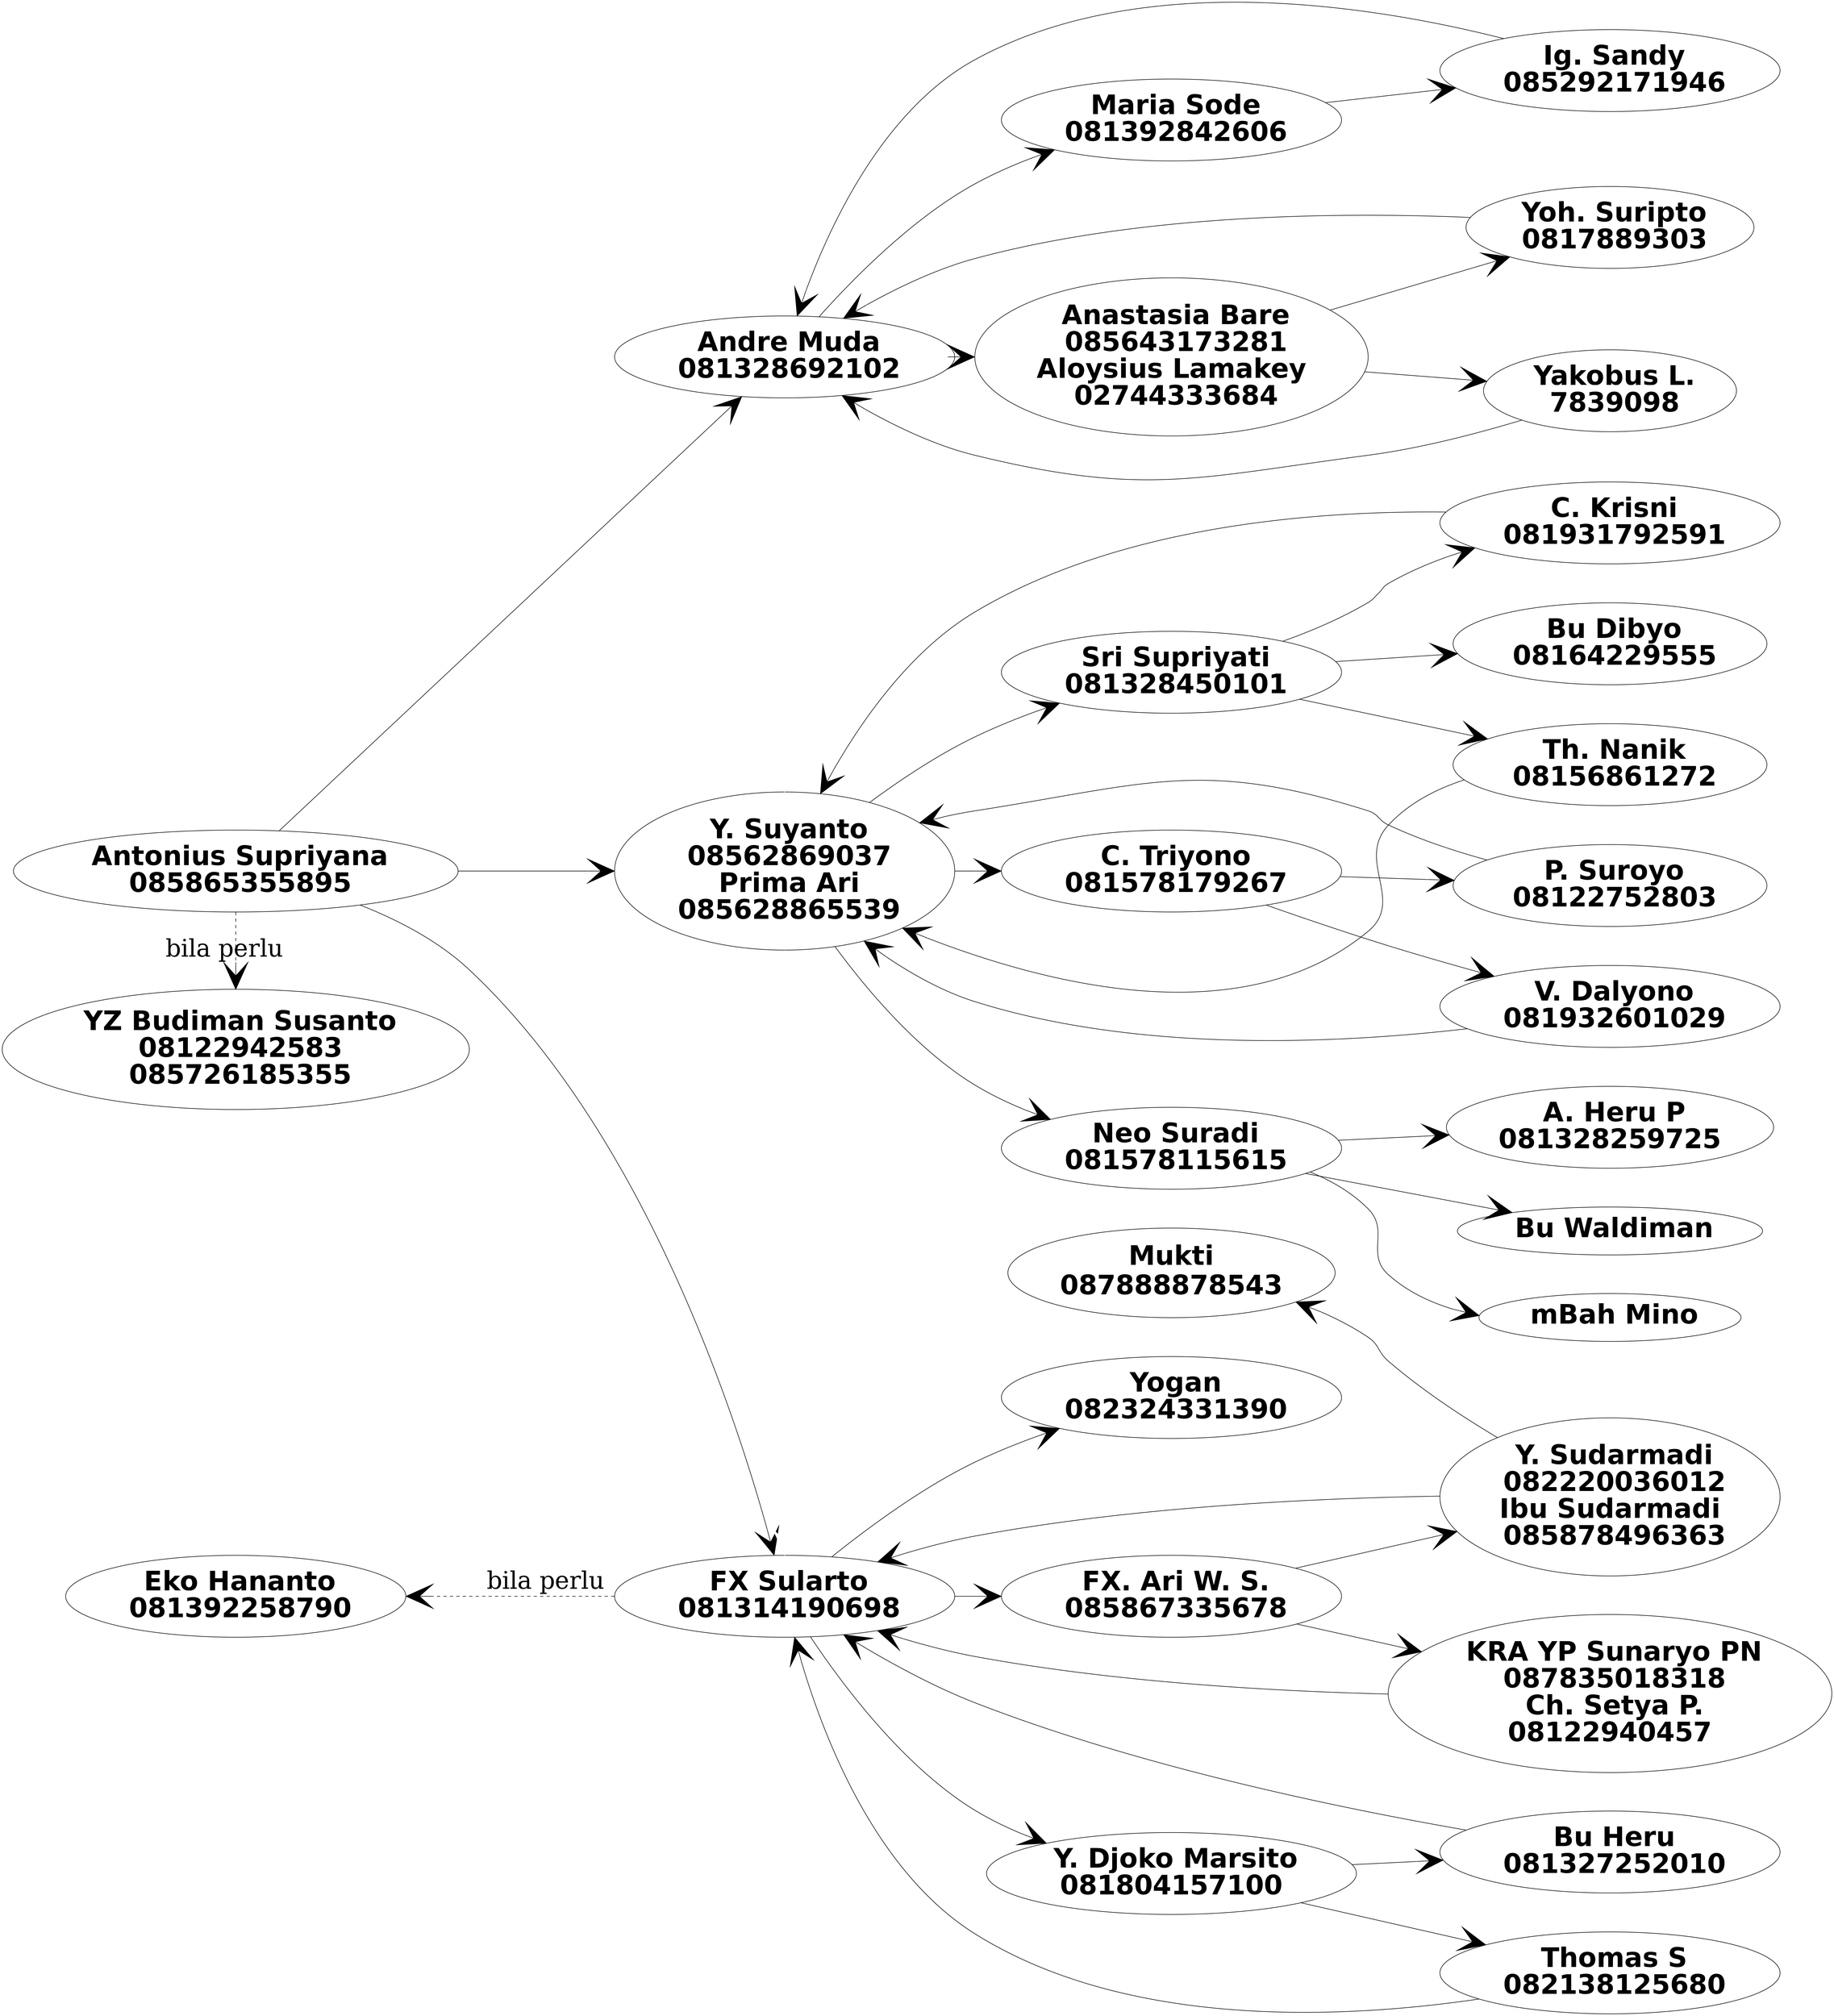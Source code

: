 digraph jarsms {
mindist=0.1; minrank=0;
margin="0 0 0 0";
overlap=false;
rankdir =LR;
nodesep = 1;
node [shape = oval, fontsize=50];
edge [fontsize = 45, arrowsize=5,  arrowhead=open];
budi [label=< <FONT FACE="helvetica-bold">YZ Budiman Susanto<br /> 08122942583<br /> 085726185355</FONT>>];
anton [label=< <FONT FACE="helvetica-bold">Antonius Supriyana<br /> 085865355895</FONT>> ,root=true];
larto [label=< <FONT FACE="helvetica-bold">FX Sularto<br /> 081314190698</FONT>> ];
andre [label=< <FONT FACE="helvetica-bold">Andre Muda<br /> 081328692102</FONT>> ];
yanto [label=< <FONT FACE="helvetica-bold">Y. Suyanto<br /> 08562869037<br /> Prima Ari<br /> 085628865539</FONT>> ];
anton -> larto ;
anton -> andre ;
anton -> budi [label=< bila perlu>, style=dashed];
anton -> yanto ;
{rank = same;
budi ; anton; hananto;}
antok [label=< <FONT FACE="helvetica-bold">FX. Ari W. S.<br /> 085867335678</FONT>> ];
hananto [label=< <FONT FACE="helvetica-bold">Eko Hananto<br /> 081392258790</FONT>> ];
yogan [label=< <FONT FACE="helvetica-bold">Yogan<br /> 082324331390</FONT>> ];
djoko [label=< <FONT FACE="helvetica-bold">Y. Djoko Marsito<br />081804157100</FONT>> ];
larto -> antok;
larto -> hananto [label=< bila perlu>,style=dashed];
larto -> yogan;
larto -> djoko;
heru [label=< <FONT FACE="helvetica-bold">Bu Heru<br /> 081327252010</FONT>> ];
thomas [label=< <FONT FACE="helvetica-bold">Thomas S<br /> 082138125680</FONT>> ];
djoko -> heru;
djoko -> thomas;
mia [label=< <FONT FACE="helvetica-bold">Maria Sode<br /> 081392842606</FONT>> ];
anas [label=< <FONT FACE="helvetica-bold">Anastasia Bare<br /> 085643173281<br />Aloysius Lamakey<br /> 02744333684</FONT>> ];
andre -> mia;
andre -> anas;
neo [label=< <FONT FACE="helvetica-bold">Neo Suradi<br /> 081578115615</FONT>> ];
pri [label=< <FONT FACE="helvetica-bold">Sri Supriyati<br /> 081328450101</FONT>> ];
triyono [label=< <FONT FACE="helvetica-bold">C. Triyono<br /> 081578179267</FONT>> ];
yanto -> neo;
yanto -> pri;
yanto -> triyono;
budib [label=< <FONT FACE="helvetica-bold">Bu Dibyo<br /> 08164229555</FONT>> ];
katrin [label=< <FONT FACE="helvetica-bold">KRA YP Sunaryo PN<br /> 087835018318<br /> Ch. Setya P.<br /> 08122940457 </FONT>> ];
darmadi [label=< <FONT FACE="helvetica-bold">Y. Sudarmadi<br /> 082220036012<br />Ibu Sudarmadi<br /> 085878496363</FONT>> ];
mukti [label=<<FONT FACE="helvetica-bold">Mukti<br />087888878543</FONT>>];
antok -> katrin;
antok -> darmadi;
darmadi -> mukti;
{rank = same; yogan ; antok;mukti ; }
{rank = same; mia ; neo;}
sandy [label=< <FONT FACE="helvetica-bold">Ig. Sandy<br /> 085292171946</FONT>> ];
mia -> sandy;
kobus [label=< <FONT FACE="helvetica-bold">Yakobus L.<br /> 7839098</FONT>> ];
ripto [label=< <FONT FACE="helvetica-bold">Yoh. Suripto<br /> 0817889303</FONT>> ];
anas -> kobus;
anas -> ripto;
waldiman [label=< <FONT FACE="helvetica-bold">Bu Waldiman</FONT>> ];
mbahmino [label=< <FONT FACE="helvetica-bold">mBah Mino</FONT>> ];
herusmb [label=< <FONT FACE="helvetica-bold">A. Heru P<br />081328259725</FONT>> ];
neo -> herusmb;
neo -> waldiman;
neo -> mbahmino;
nanik [label=< <FONT FACE="helvetica-bold">Th. Nanik<br /> 08156861272</FONT>> ];
krisni [label=< <FONT FACE="helvetica-bold">C. Krisni<br /> 081931792591</FONT>> ];
pri -> nanik;
pri -> budib;
pri -> krisni;
royo [label=< <FONT FACE="helvetica-bold">P. Suroyo<br /> 08122752803</FONT>> ];
dalyono [label=< <FONT FACE="helvetica-bold">V. Dalyono<br /> 081932601029</FONT>> ];
triyono -> royo;
triyono -> dalyono;
darmadi -> larto;
katrin -> larto;
ripto -> andre;
kobus -> andre;
sandy -> andre;
dalyono -> yanto;
royo -> yanto;
krisni -> yanto;
nanik -> yanto;
thomas -> larto;
heru -> larto;
{
rank=same;
andre -> yanto -> larto [color=white];
}
}
